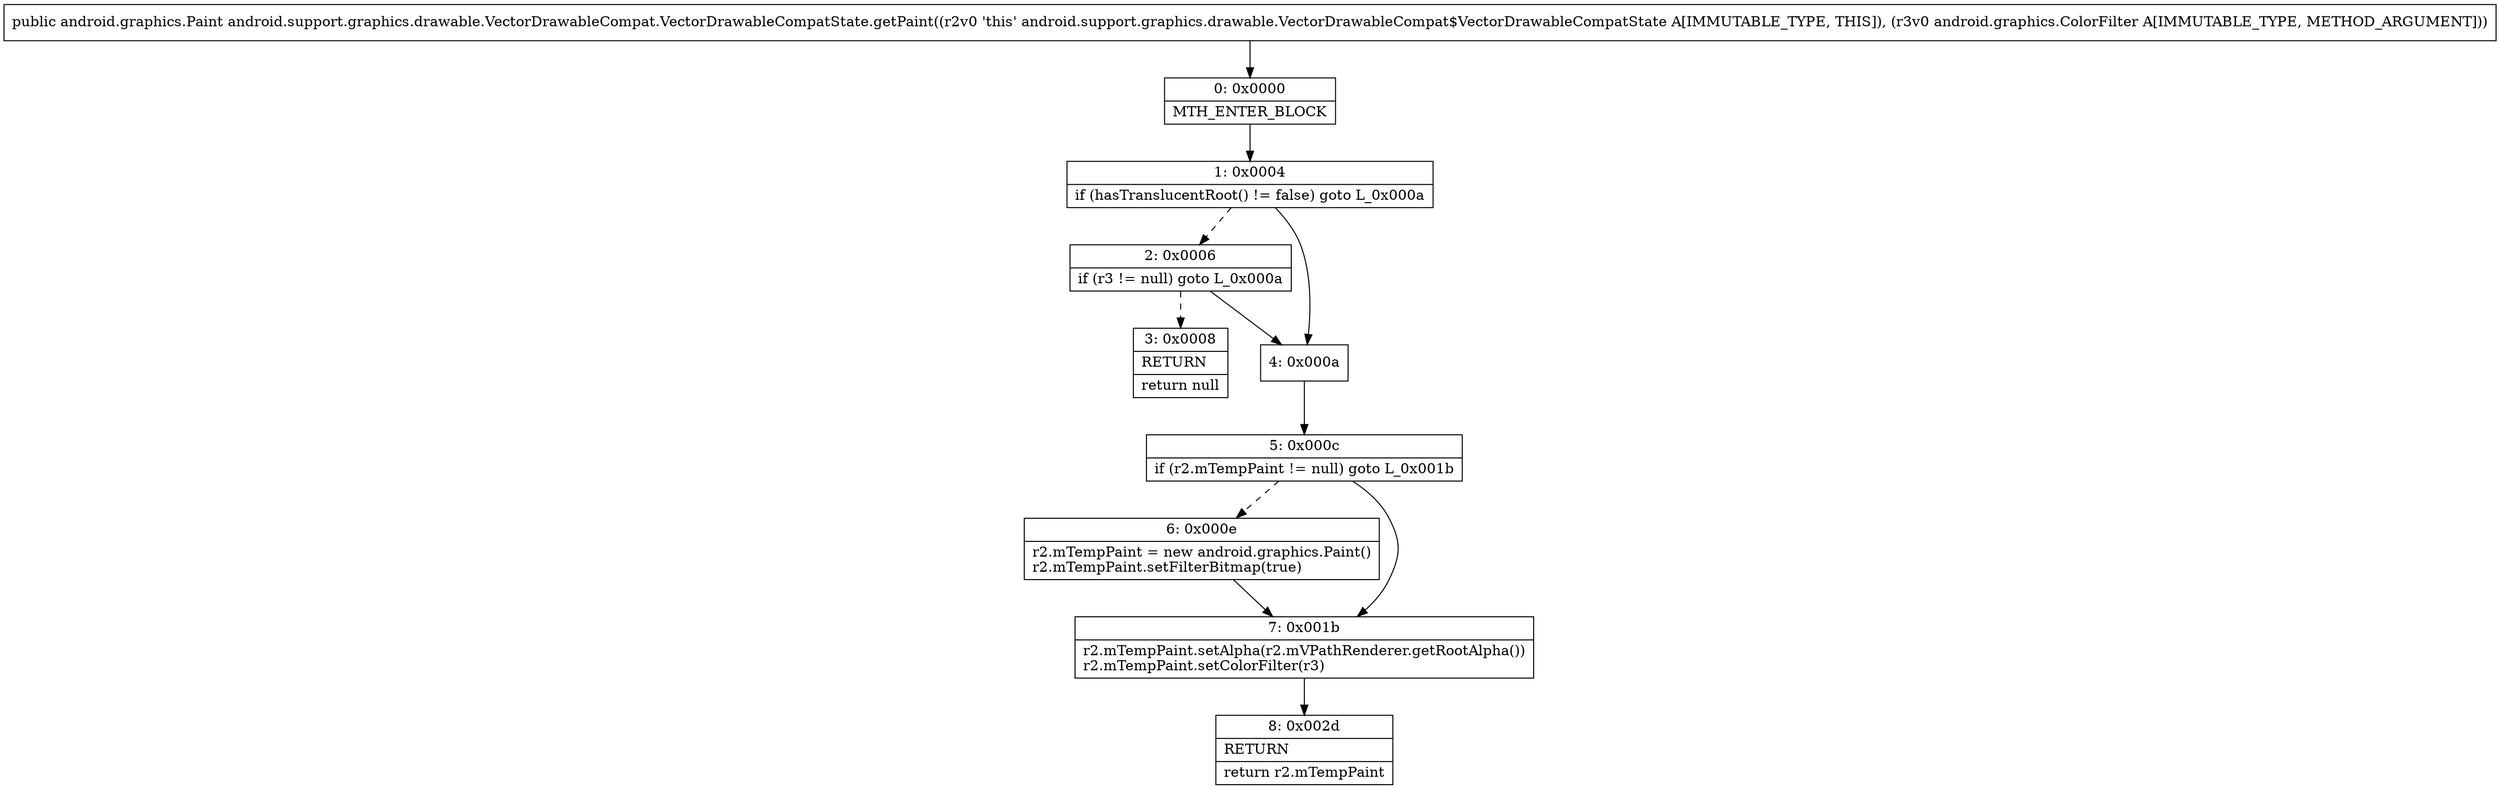 digraph "CFG forandroid.support.graphics.drawable.VectorDrawableCompat.VectorDrawableCompatState.getPaint(Landroid\/graphics\/ColorFilter;)Landroid\/graphics\/Paint;" {
Node_0 [shape=record,label="{0\:\ 0x0000|MTH_ENTER_BLOCK\l}"];
Node_1 [shape=record,label="{1\:\ 0x0004|if (hasTranslucentRoot() != false) goto L_0x000a\l}"];
Node_2 [shape=record,label="{2\:\ 0x0006|if (r3 != null) goto L_0x000a\l}"];
Node_3 [shape=record,label="{3\:\ 0x0008|RETURN\l|return null\l}"];
Node_4 [shape=record,label="{4\:\ 0x000a}"];
Node_5 [shape=record,label="{5\:\ 0x000c|if (r2.mTempPaint != null) goto L_0x001b\l}"];
Node_6 [shape=record,label="{6\:\ 0x000e|r2.mTempPaint = new android.graphics.Paint()\lr2.mTempPaint.setFilterBitmap(true)\l}"];
Node_7 [shape=record,label="{7\:\ 0x001b|r2.mTempPaint.setAlpha(r2.mVPathRenderer.getRootAlpha())\lr2.mTempPaint.setColorFilter(r3)\l}"];
Node_8 [shape=record,label="{8\:\ 0x002d|RETURN\l|return r2.mTempPaint\l}"];
MethodNode[shape=record,label="{public android.graphics.Paint android.support.graphics.drawable.VectorDrawableCompat.VectorDrawableCompatState.getPaint((r2v0 'this' android.support.graphics.drawable.VectorDrawableCompat$VectorDrawableCompatState A[IMMUTABLE_TYPE, THIS]), (r3v0 android.graphics.ColorFilter A[IMMUTABLE_TYPE, METHOD_ARGUMENT])) }"];
MethodNode -> Node_0;
Node_0 -> Node_1;
Node_1 -> Node_2[style=dashed];
Node_1 -> Node_4;
Node_2 -> Node_3[style=dashed];
Node_2 -> Node_4;
Node_4 -> Node_5;
Node_5 -> Node_6[style=dashed];
Node_5 -> Node_7;
Node_6 -> Node_7;
Node_7 -> Node_8;
}

